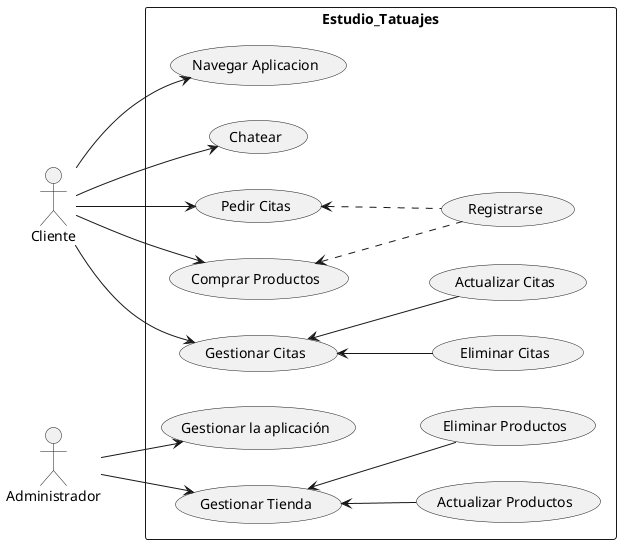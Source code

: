 @startuml
left to right direction
actor "Cliente" as c
actor "Administrador" as a

rectangle Estudio_Tatuajes {
  usecase "Registrarse" as UC0
  usecase "Navegar Aplicacion" as UC1
  usecase "Chatear" as UC20
  usecase "Pedir Citas" as UC2
  usecase "Comprar Productos" as UC3
  usecase "Gestionar Citas" as UC4
  usecase "Eliminar Citas" as UC4.1
  usecase "Actualizar Citas" as UC4.2

  usecase "Gestionar la aplicación" as UC8
  usecase "Actualizar Productos" as UC10.1
  usecase "Eliminar Productos" as UC10.2
  usecase "Gestionar Tienda" as UC10
}
c --> UC1
c --> UC2
c --> UC3
c --> UC20
UC2 <.. UC0
c --> UC4


UC3 <.. UC0
UC4 <-- UC4.1
UC4 <-- UC4.2


a --> UC8
a --> UC10

UC10 <-- UC10.1
UC10 <-- UC10.2


@enduml

